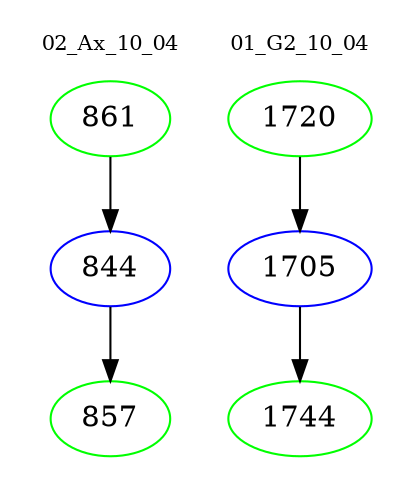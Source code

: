 digraph{
subgraph cluster_0 {
color = white
label = "02_Ax_10_04";
fontsize=10;
T0_861 [label="861", color="green"]
T0_861 -> T0_844 [color="black"]
T0_844 [label="844", color="blue"]
T0_844 -> T0_857 [color="black"]
T0_857 [label="857", color="green"]
}
subgraph cluster_1 {
color = white
label = "01_G2_10_04";
fontsize=10;
T1_1720 [label="1720", color="green"]
T1_1720 -> T1_1705 [color="black"]
T1_1705 [label="1705", color="blue"]
T1_1705 -> T1_1744 [color="black"]
T1_1744 [label="1744", color="green"]
}
}
